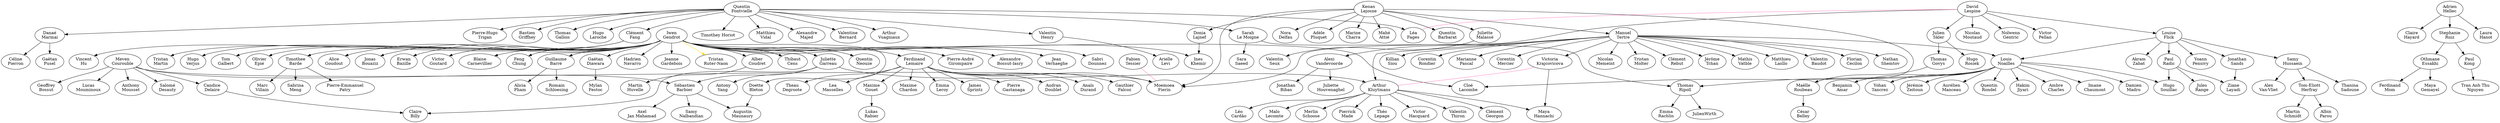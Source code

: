 digraph EpiFamily {
    // list of names
    mev [label="Meven\nCourouble"];
    iwen [label="Iwen\nGendrot"];
    cand [label="Candice\nDelaire"];
    seb [label="Sébastien\nBarbier"];
    anth [label="Anthony\nMousset"];
    salo [label="Salomé\nDesauty"];
    geof [label="Geoffrey\nBossut"];
    lucas [label="Lucas\nMouminoux"];
    dana [label="Danaé\nMarmai"];
    cel [label="Céline\nPierron"];
    gaet [label="Gaëtan\nPusel"];
    ferd [label="Ferdinand\nLemaire"];
    moe [label="Moemoea\nFierin"];
    pier [label="Pierre\nGastanaga"];
    audr [label="Audran\nDoublet"];
    anais [label="Anaïs\nDurand"];
    dav [label="David\nLespine"];
    flick [label="Louise\nFlick"];
    nic [label="Nicolas\nMoutaud"];
    nolw [label="Nolwenn\nGentric"];
    kenan [label="Kenan\nLejosne"];
    tertre [label="Manuel\nTertre"];
    mercier [label="Corentin\nMercier"];
    noailles [label="Louis\nNoailles"];
    kluyt [label="Arthur\nKluytmans"];
    victoria [label="Victoria\nKrajcovicova"];
    memeint [label="Nicolas\nMemeint"];
    molter [label="Tristan\nMolter"];
    rebut [label="Clément\nRebut"];
    tchan [label="Jérôme\nTchan"];
    vatble [label="Mathis\nVatble"];
    lasllo [label="Matthieu\nLasllo"];
    baudot [label="Valentin\nBaudot"];
    cecilon [label="Florian\nCecilon"];
    shemtov [label="Nathan\nShemtov"];
    siou [label="Killian\nSiou"];
    vanvoorder [label="Alexi\nVandevoorde"];
    rondier [label="Corentin\nRondier"];
    hellec [label="Adrien\nHellec"];
    hayard [label="Claire\nHayard"];
    ruiz [label="Stephanie\nRuiz"];
    hanot [label="Laura\nHanot"];
    font [label="Quentin\nFontvielle"];
    baggins [label="Léa\nFages"];
    ph [label="Pierre-Hugo\nTrigan"];
    griffhey [label="Bastien\nGriffhey"];
    gallois [label="Thomas\nGallois"];
    laroche [label="Hugo\nLaroche"];
    fang [label="Clément\nFang"];
    horiot [label="Timothey Horiot"];
    sands [label="Jonathan\nSands"];
    pensivy [label="Yoann\nPensivy"];
    zabat [label="Akram\nZabat"];
    radic [label="Paul\nRadic"];
    doette [label="Doette\nBleton"];
    maunaury [label="Augustin\nMaunaury"];
    garreau [label="Juliette\nGarreau"];
    billy [label="Claire\nBilly"];
    yang [label=" Antony\nYang"];
    samy [label="Samy\nHussaein"];
    vanvliet [label="Alex\nVan-Vliet"];
    tome [label="Tom-Eliott\nHerfray"];
    pag [label="Pierre-André\nGirompaire"];
    bossut [label="Alexandre\nBossut-Iasry"];
    jean [label="Jean\nVerhaeghe"];
    sabri [label="Sabri\nDounnez"];
    verjus [label="Hugo\nVerjus"];
    galbert [label="Tom\nGalbert"];
    epie [label="Olivier\nEpié"];
    goudout [label="Alice\nGoudout"];
    jojo [label="Jonas\nBouaziz"];
    bazille [label="Erwan\nBazille"];
    goutard [label="Victor\nGoutard"];
    blaise [label="Blaise\nCarnevillier"];
    feng [label="Feng\nChung"];
    tim [label="Timothee\nBarde"];
    barre [label="Guillaume\nBarré"];
    villain [label="Marc\nVillain"];
    meng [label="Sabrina\nMeng"];
    pham [label="Alicia\nPham"];
    schloesing [label="Romain\nSchloesing"];
    skler [label="Julien\nSkler"];
    rosiek [label ="Hugo\nRosiek"];
    vhenry [label ="Valentin\nHenry"];
    malasse [label ="Juliette\nMalassé"];
    govys [label ="Thomas\nGovys"];
    roubeau [label="Maëlle\nRoubeau"];
    pat [label="Pierre-Emmanuel\nPatry"];
    mahamad [label = "Axel\nJan Mahamad"];
    tristan [label = "Tristan\nMartin"];
    hu [label = "Vincent\nHu"];
    mahamad [label="Axel\nJan Mahamad"];
    nalbandian [label="Samy\nNalbandian"];
    donia [label="Donia\nLajnef"];
    falcoz [label="Gauthier\nFalcoz"];
    degroote [label="Theau\nDegroote"];
    pascal [label="Marianne\nPascal"];
    navarro [label="Hadrien\nNavarro"];
    jiyari [label="Hakim\nJiyari"];
    gardebois [label="Jeanne\nGardebois"];
    ruter [label="Tristan\nRuter-Naon"];
    acharles [label="Ambre\nCharles"];
    nora [label="Nora\nDelfau"];
    apluquet [label="Adèle\nPluquet"];
    charra [label="Marine\nCharra"];
    ichaumont [label="Imane\nChaumont"];
    dmadro [label="Damien\nMadro"];
    bamar [label="Benjamin\nAmar"];
    tz [label="Yohan\nTancrez"];
    zeitoun [label="Jérémie\nZeitoun"];
    ripoll [label="Thomas\nRipoll"];
    manceau [label="Aurélien\nManceau"];
    jrange [label="Jules\nRange"];
    ikhemir [label="Ines\nKhemir"];
    souillac [label="Hugo\nSouillac"];
    bibas [label="Jonathan\nBibas"];
    houve [label="Juliette\nHouvenaghel"];
    belley [label="César\nBelley"];
    attie [label="Mahé\nAttié"];
    barbarat [label="Quentin\nBarbarat"];
    lacombe [label="Cloé\nLacombe"];
    cgorgeon [label="Clément\nGeorgon"];
    lcardao [label="Léo\nCardão"];
    mlecomte [label="Malo\nLecomte"];
    mhan [label="Maya\nHannachi"];
    mschoose [label="Merlin\nSchoose"];
    pmade [label="Pierrick\nMade"];
    tlepage [label="Théo\nLepage"];
    vhacquard [label="Victor\nHacquard"];
    vthiron [label="Valentin\nThiron"];
    othmane [label="Othmane\nEssakhi"];
    mferdinand [label="Ferdinand\nMom"];
    mgemayel [label="Maya\nGemayel"];
    zlayadi [label="Ziane\nLayadi"];
    qrondel [label="Quentin\nRondel"];
    lmasselles [label="Lea\nMasselles"];
    alevi [label="Arielle\nLevi"];
    vseux [label="Valentin\nSeux"];
    slemoigne [label="Sarah\nLe Moigne"];
    jsprintz [label="James\nSprintz"];
    mgouet [label="Maxime\nGouet"];
    lrabier [label="Lukas\nRabier"];
    saeed [label="Sara\nSaeed"];
    satan [label="Fabien\nTessier"];
    aparou [label="Albin\nParou"];
    mchardon [label="Maxime\nChardon"];
    gdiawara [label="Gaëtan\nDiawara"];
    vpellan [label="Victor\nPellan"];
    tcens [label="Thibaut\nCens"];
    mvidal [label="Matthieu\nVidal"];
    mschmidt [label="Martin\nSchmidt"];
    eleroy [label="Emma\nLeroy"];
    acoudret [label="Alber\nCoudret"];
    mhuvelle [label="Martin\nHuvelle"];
    qneouze [label="Quentin\nNeouze"];
    tsadoune [label="Thanina\nSadoune"];
    majed [label="Alexandre\nMajed"];
    vbernard [label="Valentine\nBernard"];
    vaginau [label="Arthur\nVuagniaux"];
    jwirth [label="Julien\Wirth"];
    erachlin [label="Emma\nRachlin"];
    pkong [label="Paul\nKong"];
    tnguyen [label="Tran Anh Thu\nNguyen"];
    mfestoc [label="Mylan\nFestoc"];

    /*
    ** List of patronage links
    */

    // Iwen's graph
    iwen -> ruter [color="gold"];
    iwen -> tcens;
    iwen -> lacombe;
    iwen -> gdiawara;
      gdiawara -> mfestoc;
    iwen -> ikhemir;
    iwen -> gardebois;
    iwen -> pag;
    iwen -> bossut;
    iwen -> jean;
    iwen -> sabri;
    iwen -> verjus;
    iwen -> galbert;
    iwen -> epie;
    iwen -> goudout;
    iwen -> jojo;
    iwen -> bazille;
    iwen -> goutard;
    iwen -> blaise;
    iwen -> feng;
    iwen -> tim;
    //Tim's graph
      tim -> villain;
      tim -> meng;
      tim -> pat;
    iwen -> barre;
    //Guillaume's graph
      barre -> pham;
      barre -> schloesing;
    iwen -> ferd
      // Ferdinand's graph
      ferd -> moe;
      ferd -> pier;
      ferd -> audr;
      ferd -> anais;
      ferd -> falcoz;
      ferd -> degroote;
      ferd -> mgouet;
      ferd -> eleroy;
        mgouet -> lrabier;
      ferd -> jsprintz;
      ferd -> lmasselles;
      ferd -> mchardon;
    iwen -> doette;
      // Doette's graph
      doette -> maunaury;
    iwen -> garreau;
      // Juliette's graph
      garreau -> billy;
      garreau -> seb;
      garreau -> kluyt;
      //Arthur Kluytmans's graph
        kluyt -> cgorgeon;
        kluyt -> lcardao;
        kluyt -> mlecomte;
        kluyt -> mhan;
        kluyt -> mschoose;
        kluyt -> pmade;
        kluyt -> tlepage;
        kluyt -> vhacquard;
        kluyt -> vthiron;
      garreau -> yang;
    iwen -> navarro;
    iwen -> acoudret;
    	acoudret -> mhuvelle;
    iwen -> qneouze;

    // David's graph
    dav -> flick;
      // Louise's graph
      flick -> noailles;
        //Louis Noailles's graph
        noailles -> jiyari;
        noailles -> ichaumont;
        noailles -> dmadro;
        noailles -> bamar;
        noailles -> tz;
        noailles -> zeitoun;
        noailles -> ripoll;
		ripoll -> erachlin;
		ripoll -> jwirth;
        noailles -> manceau;
        noailles -> acharles
        noailles -> souillac;
        noailles -> lacombe;
        noailles -> qrondel;
      flick -> sands;
        sands -> zlayadi;
      flick -> pensivy;
      flick -> zabat;
      flick -> radic;
        //Radic
        radic -> souillac;
        radic -> jrange;
        radic -> zlayadi;
      flick -> samy;
        // Samy's graph
        samy -> vanvliet;
        samy -> tsadoune;
        samy -> tome;
	        tome -> aparou;
		tome -> mschmidt;
    dav -> moe;
    dav -> nic;
    dav -> nolw;
    dav -> skler;
      //Julien's graph
      skler -> rosiek;
      skler -> govys;
        //Thomas's graph
        govys -> roubeau;
          //Maelle's graph
          roubeau -> belley;
    dav -> vpellan;

    // Adrien's graph
    hellec -> hayard;
    hellec -> ruiz;
      ruiz -> othmane;
        othmane -> mferdinand;
        othmane -> mgemayel;
      ruiz -> pkong;
      	pkong -> tnguyen;	
    hellec -> hanot;

    //Quentin's graph
    font -> majed;
    font -> vbernard;
    font -> vaginau;
    font -> mvidal;
    font -> dana
      // Danae's graph
      dana -> cel;
      dana -> gaet;
    font -> laroche;
    font -> baggins;
    font -> fang;
    //Clément's graph
      fang -> hu;
      fang -> tristan;
    font -> horiot;
    font -> ph;
    font -> gallois;
    font -> griffhey;
    font -> vhenry;
     vhenry -> alevi;
    font -> slemoigne;
        slemoigne -> ripoll;
        slemoigne -> saeed;


    // Kenan's graph
    kenan -> moe;
    kenan -> donia;
      donia ->  ikhemir;
    kenan -> malasse;
      malasse -> vseux;
    kenan -> roubeau;
    kenan -> charra;
    kenan -> apluquet;
    kenan -> nora;
    kenan -> tertre;
    // Tertre's graph
      tertre -> mercier;
      tertre -> noailles;
      tertre -> kluyt;
      tertre -> victoria;
      	//Victoria's graph
	victoria -> mhan;
      tertre -> memeint;
      tertre -> molter;
      tertre -> rebut;
      tertre -> tchan;
      tertre -> vatble;
      tertre -> lasllo;
      tertre -> baudot;
      tertre -> cecilon;
      tertre -> shemtov;
      tertre -> siou;
      tertre -> vanvoorder;
      // Vandevoorde's graph
        vanvoorder -> bibas;
        vanvoorder -> houve;
      tertre -> rondier;
      tertre -> pascal;
    kenan -> attie;
    kenan -> barbarat;

    // Meven's graph
    mev -> cand;
      // Candice's graph
      cand -> billy;
    mev -> seb;
      seb -> mahamad;
      seb -> nalbandian;
      seb -> maunaury;
    mev -> anth;
    mev -> salo;
    mev -> geof;
    mev -> lucas;
    mev -> moe;

  /*
  ** List of special links
  */
  { // love links, please use [dir=none color="hotpink"] attribute
    edge [dir=none color="hotpink"]
    satan -> moe
    dav -> baggins
    victoria -> kluyt
  }
}
